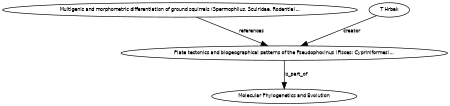 digraph G {
size="3,3";
node [fontsize=7, fontname="Helvetica"];
edge [fontsize=7, fontname="Helvetica"];
node0 [label="Plate tectonics and biogeographical patterns of the Pseudophoxinus (Pisces: Cypriniformes)...", width=0.27433100247,height=0.27433100247];
node1 [label="Multigenic and morphometric differentiation of ground squirrels (Spermophilus, Scuiridae, Rodentia)...", width=0.27433100247,height=0.27433100247];
node2 [label="T Hrbek", width=0.27433100247,height=0.27433100247];
node3 [label="Molecular Phylogenetics and Evolution", width=0.27433100247,height=0.27433100247];
node1 -> node0 [label="references"];
node2 -> node0 [label="creator"];
node0 -> node3 [label="is_part_of"];
}


